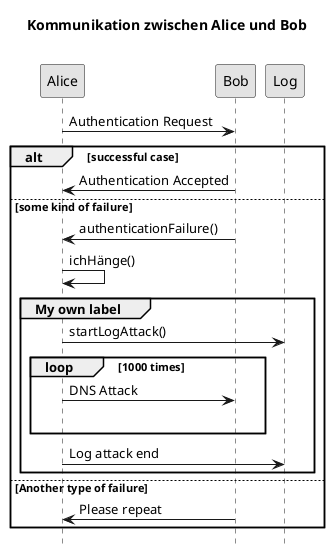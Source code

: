 @startuml
hide footbox
title Kommunikation zwischen Alice und Bob\n
skinparam monochrome true
skinparam shadowing false
skinparam componentStyle uml2


Alice -> Bob: Authentication Request

alt successful case

    Bob -> Alice: Authentication Accepted

else some kind of failure

    Bob -> Alice: authenticationFailure()

    Alice -> Alice: ichHänge()
    group My own label
    	Alice -> Log : startLogAttack()

        loop 1000 times
            Alice -> Bob: DNS Attack
            |||
        end

    	Alice -> Log : Log attack end
    end

else Another type of failure

   Bob -> Alice: Please repeat

end

@enduml
